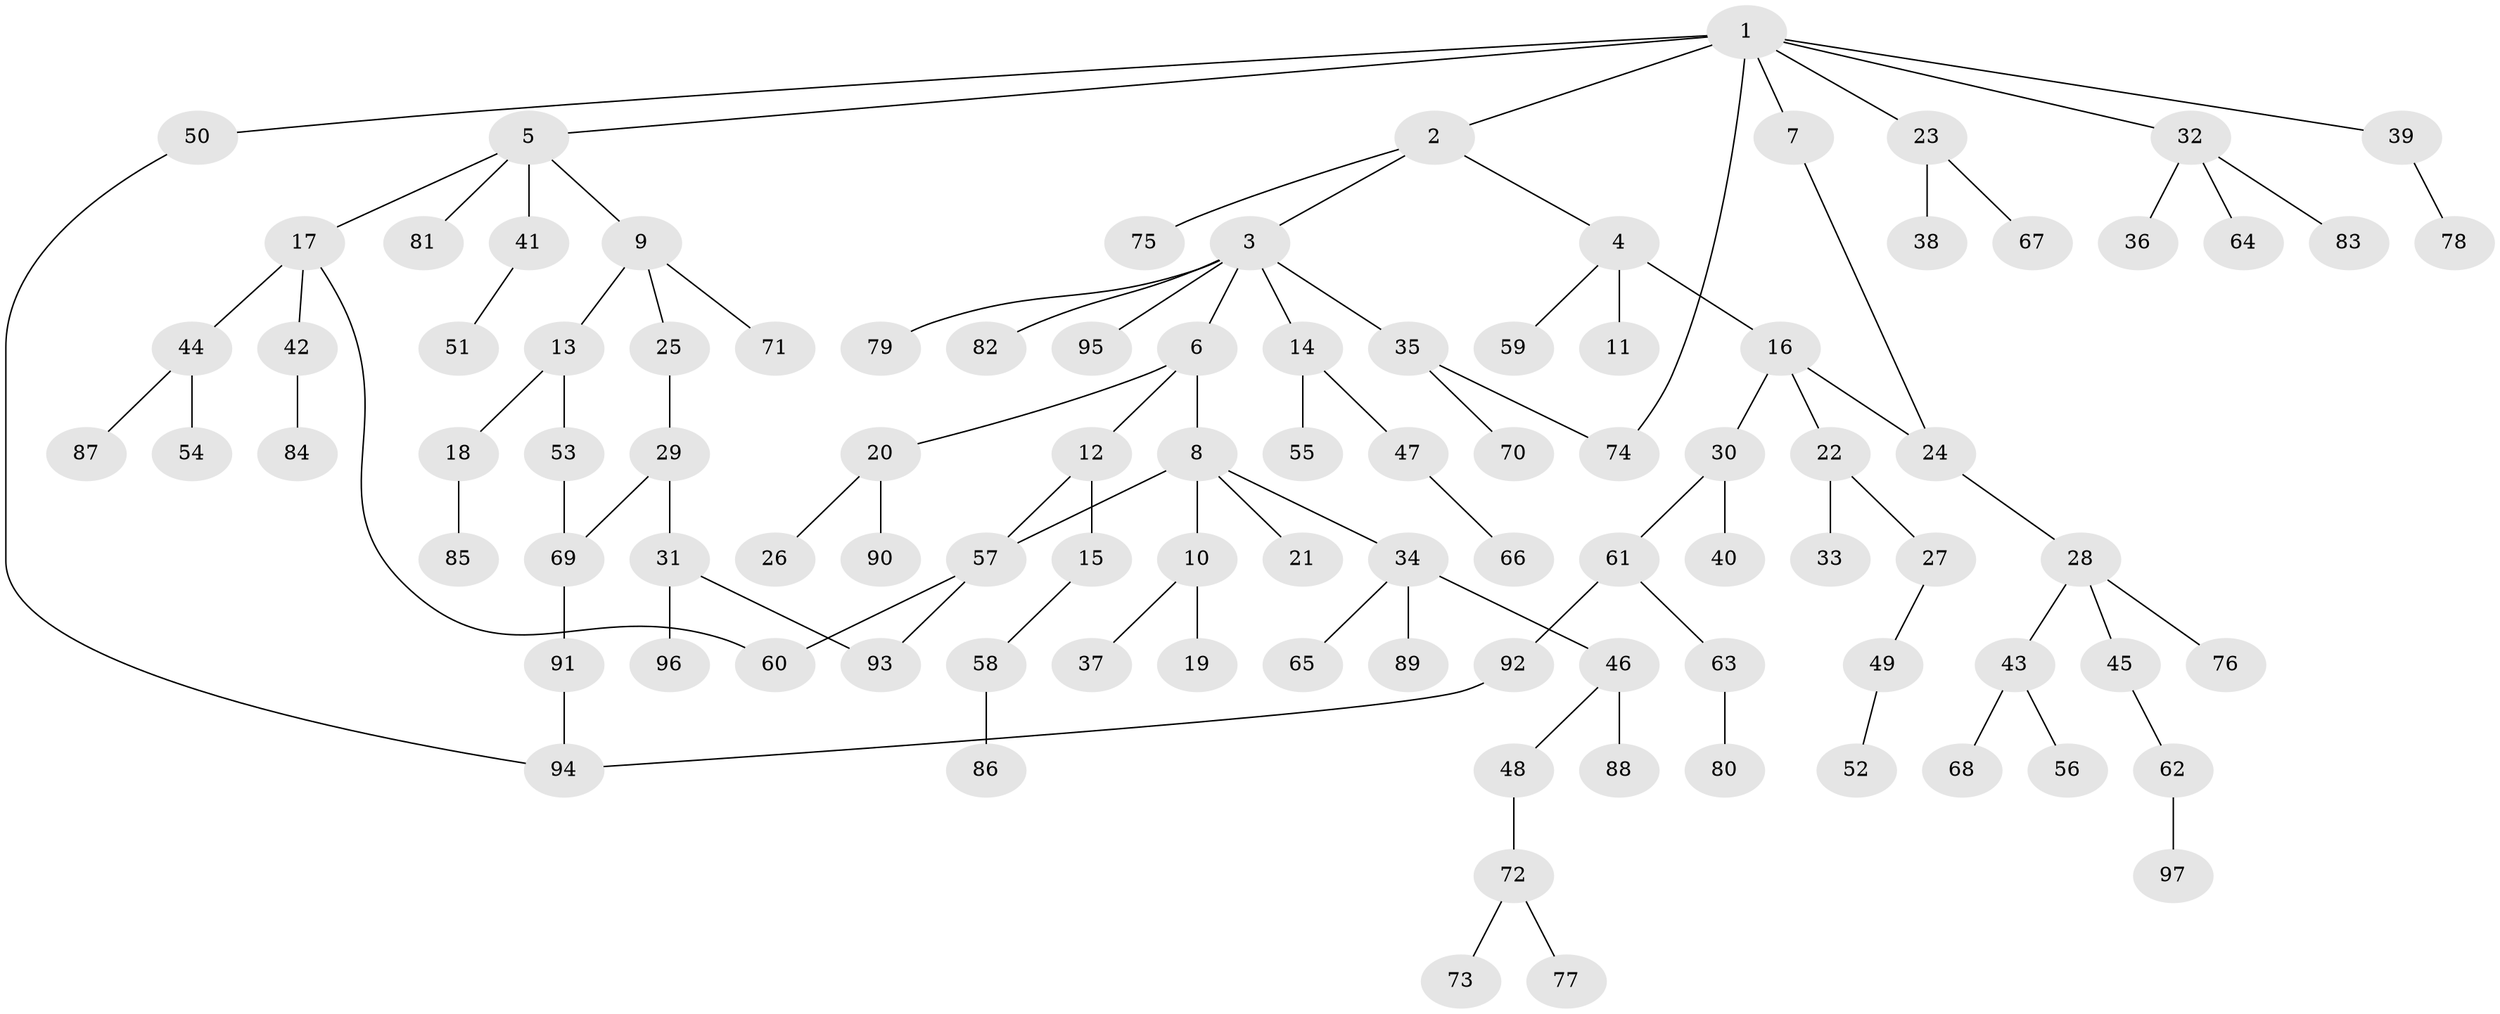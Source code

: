 // coarse degree distribution, {2: 0.24489795918367346, 6: 0.061224489795918366, 5: 0.02040816326530612, 3: 0.22448979591836735, 1: 0.42857142857142855, 9: 0.02040816326530612}
// Generated by graph-tools (version 1.1) at 2025/46/03/06/25 01:46:56]
// undirected, 97 vertices, 104 edges
graph export_dot {
graph [start="1"]
  node [color=gray90,style=filled];
  1;
  2;
  3;
  4;
  5;
  6;
  7;
  8;
  9;
  10;
  11;
  12;
  13;
  14;
  15;
  16;
  17;
  18;
  19;
  20;
  21;
  22;
  23;
  24;
  25;
  26;
  27;
  28;
  29;
  30;
  31;
  32;
  33;
  34;
  35;
  36;
  37;
  38;
  39;
  40;
  41;
  42;
  43;
  44;
  45;
  46;
  47;
  48;
  49;
  50;
  51;
  52;
  53;
  54;
  55;
  56;
  57;
  58;
  59;
  60;
  61;
  62;
  63;
  64;
  65;
  66;
  67;
  68;
  69;
  70;
  71;
  72;
  73;
  74;
  75;
  76;
  77;
  78;
  79;
  80;
  81;
  82;
  83;
  84;
  85;
  86;
  87;
  88;
  89;
  90;
  91;
  92;
  93;
  94;
  95;
  96;
  97;
  1 -- 2;
  1 -- 5;
  1 -- 7;
  1 -- 23;
  1 -- 32;
  1 -- 39;
  1 -- 50;
  1 -- 74;
  2 -- 3;
  2 -- 4;
  2 -- 75;
  3 -- 6;
  3 -- 14;
  3 -- 35;
  3 -- 79;
  3 -- 82;
  3 -- 95;
  4 -- 11;
  4 -- 16;
  4 -- 59;
  5 -- 9;
  5 -- 17;
  5 -- 41;
  5 -- 81;
  6 -- 8;
  6 -- 12;
  6 -- 20;
  7 -- 24;
  8 -- 10;
  8 -- 21;
  8 -- 34;
  8 -- 57;
  9 -- 13;
  9 -- 25;
  9 -- 71;
  10 -- 19;
  10 -- 37;
  12 -- 15;
  12 -- 57;
  13 -- 18;
  13 -- 53;
  14 -- 47;
  14 -- 55;
  15 -- 58;
  16 -- 22;
  16 -- 24;
  16 -- 30;
  17 -- 42;
  17 -- 44;
  17 -- 60;
  18 -- 85;
  20 -- 26;
  20 -- 90;
  22 -- 27;
  22 -- 33;
  23 -- 38;
  23 -- 67;
  24 -- 28;
  25 -- 29;
  27 -- 49;
  28 -- 43;
  28 -- 45;
  28 -- 76;
  29 -- 31;
  29 -- 69;
  30 -- 40;
  30 -- 61;
  31 -- 96;
  31 -- 93;
  32 -- 36;
  32 -- 64;
  32 -- 83;
  34 -- 46;
  34 -- 65;
  34 -- 89;
  35 -- 70;
  35 -- 74;
  39 -- 78;
  41 -- 51;
  42 -- 84;
  43 -- 56;
  43 -- 68;
  44 -- 54;
  44 -- 87;
  45 -- 62;
  46 -- 48;
  46 -- 88;
  47 -- 66;
  48 -- 72;
  49 -- 52;
  50 -- 94;
  53 -- 69;
  57 -- 60;
  57 -- 93;
  58 -- 86;
  61 -- 63;
  61 -- 92;
  62 -- 97;
  63 -- 80;
  69 -- 91;
  72 -- 73;
  72 -- 77;
  91 -- 94;
  92 -- 94;
}
